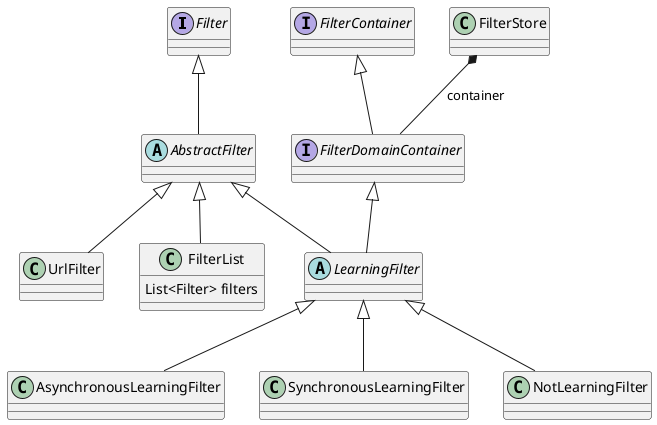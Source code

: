 @startuml
interface Filter
abstract AbstractFilter
abstract LearningFilter
Filter <|-- AbstractFilter
AbstractFilter <|-- UrlFilter

class FilterList {
    List<Filter> filters
}

AbstractFilter <|-- FilterList
AbstractFilter <|-- LearningFilter
LearningFilter <|-- AsynchronousLearningFilter
LearningFilter <|-- SynchronousLearningFilter
LearningFilter <|-- NotLearningFilter

interface FilterContainer
interface FilterDomainContainer

FilterContainer <|-- FilterDomainContainer
FilterDomainContainer <|-- LearningFilter

FilterStore *-- FilterDomainContainer: container
@enduml